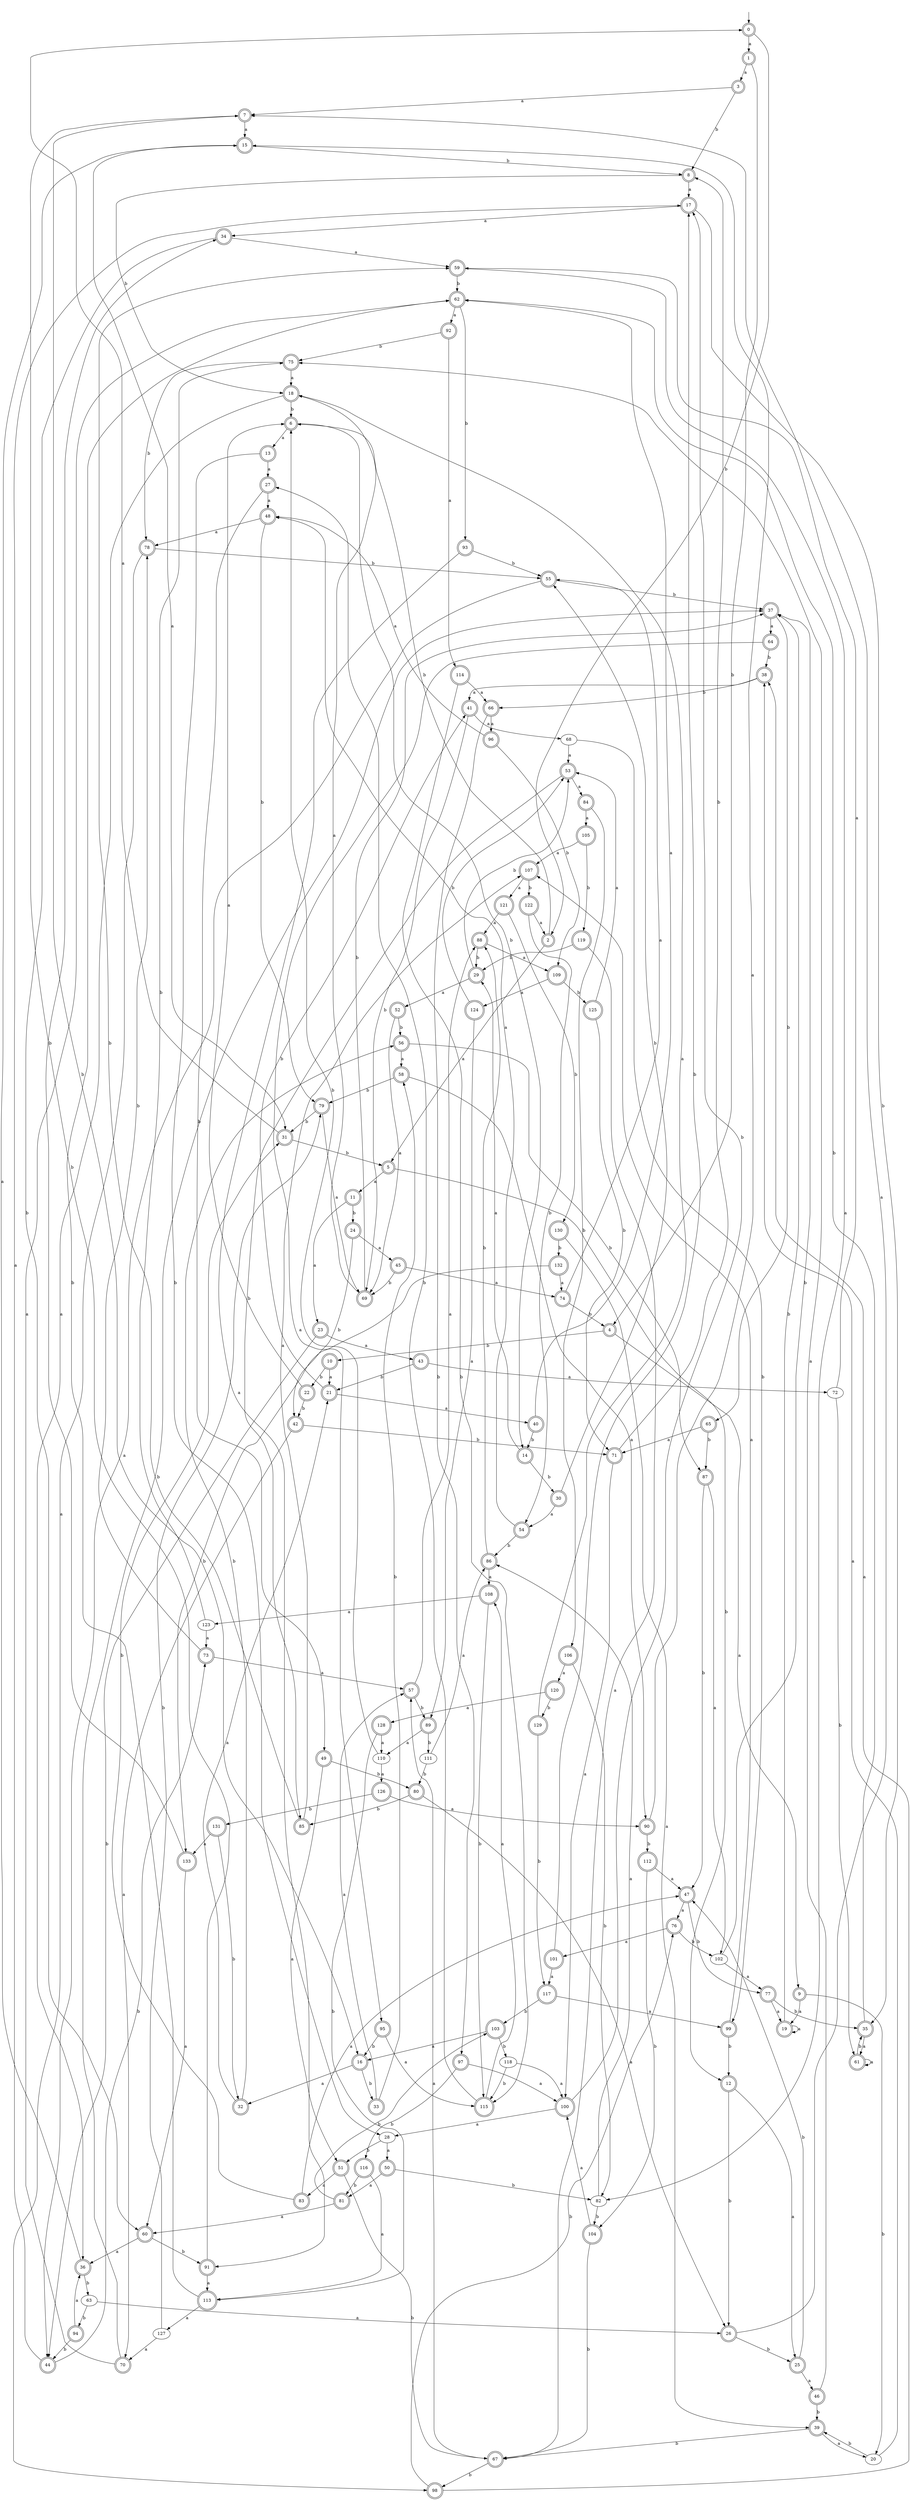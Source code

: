 digraph RandomDFA {
  __start0 [label="", shape=none];
  __start0 -> 0 [label=""];
  0 [shape=circle] [shape=doublecircle]
  0 -> 1 [label="a"]
  0 -> 2 [label="b"]
  1 [shape=doublecircle]
  1 -> 3 [label="a"]
  1 -> 4 [label="b"]
  2 [shape=doublecircle]
  2 -> 5 [label="a"]
  2 -> 6 [label="b"]
  3 [shape=doublecircle]
  3 -> 7 [label="a"]
  3 -> 8 [label="b"]
  4 [shape=doublecircle]
  4 -> 9 [label="a"]
  4 -> 10 [label="b"]
  5 [shape=doublecircle]
  5 -> 11 [label="a"]
  5 -> 12 [label="b"]
  6 [shape=doublecircle]
  6 -> 13 [label="a"]
  6 -> 14 [label="b"]
  7 [shape=doublecircle]
  7 -> 15 [label="a"]
  7 -> 16 [label="b"]
  8 [shape=doublecircle]
  8 -> 17 [label="a"]
  8 -> 18 [label="b"]
  9 [shape=doublecircle]
  9 -> 19 [label="a"]
  9 -> 20 [label="b"]
  10 [shape=doublecircle]
  10 -> 21 [label="a"]
  10 -> 22 [label="b"]
  11 [shape=doublecircle]
  11 -> 23 [label="a"]
  11 -> 24 [label="b"]
  12 [shape=doublecircle]
  12 -> 25 [label="a"]
  12 -> 26 [label="b"]
  13 [shape=doublecircle]
  13 -> 27 [label="a"]
  13 -> 28 [label="b"]
  14 [shape=doublecircle]
  14 -> 29 [label="a"]
  14 -> 30 [label="b"]
  15 [shape=doublecircle]
  15 -> 31 [label="a"]
  15 -> 8 [label="b"]
  16 [shape=doublecircle]
  16 -> 32 [label="a"]
  16 -> 33 [label="b"]
  17 [shape=doublecircle]
  17 -> 34 [label="a"]
  17 -> 35 [label="b"]
  18 [shape=doublecircle]
  18 -> 36 [label="a"]
  18 -> 6 [label="b"]
  19 [shape=doublecircle]
  19 -> 19 [label="a"]
  19 -> 37 [label="b"]
  20
  20 -> 38 [label="a"]
  20 -> 39 [label="b"]
  21 [shape=doublecircle]
  21 -> 40 [label="a"]
  21 -> 41 [label="b"]
  22 [shape=doublecircle]
  22 -> 6 [label="a"]
  22 -> 42 [label="b"]
  23 [shape=doublecircle]
  23 -> 43 [label="a"]
  23 -> 44 [label="b"]
  24 [shape=doublecircle]
  24 -> 45 [label="a"]
  24 -> 42 [label="b"]
  25 [shape=doublecircle]
  25 -> 46 [label="a"]
  25 -> 47 [label="b"]
  26 [shape=doublecircle]
  26 -> 7 [label="a"]
  26 -> 25 [label="b"]
  27 [shape=doublecircle]
  27 -> 48 [label="a"]
  27 -> 49 [label="b"]
  28
  28 -> 50 [label="a"]
  28 -> 51 [label="b"]
  29 [shape=doublecircle]
  29 -> 52 [label="a"]
  29 -> 53 [label="b"]
  30 [shape=doublecircle]
  30 -> 54 [label="a"]
  30 -> 55 [label="b"]
  31 [shape=doublecircle]
  31 -> 0 [label="a"]
  31 -> 5 [label="b"]
  32 [shape=doublecircle]
  32 -> 21 [label="a"]
  32 -> 56 [label="b"]
  33 [shape=doublecircle]
  33 -> 57 [label="a"]
  33 -> 58 [label="b"]
  34 [shape=doublecircle]
  34 -> 59 [label="a"]
  34 -> 60 [label="b"]
  35 [shape=doublecircle]
  35 -> 61 [label="a"]
  35 -> 62 [label="b"]
  36 [shape=doublecircle]
  36 -> 15 [label="a"]
  36 -> 63 [label="b"]
  37 [shape=doublecircle]
  37 -> 64 [label="a"]
  37 -> 65 [label="b"]
  38 [shape=doublecircle]
  38 -> 41 [label="a"]
  38 -> 66 [label="b"]
  39 [shape=doublecircle]
  39 -> 20 [label="a"]
  39 -> 67 [label="b"]
  40 [shape=doublecircle]
  40 -> 62 [label="a"]
  40 -> 14 [label="b"]
  41 [shape=doublecircle]
  41 -> 68 [label="a"]
  41 -> 69 [label="b"]
  42 [shape=doublecircle]
  42 -> 70 [label="a"]
  42 -> 71 [label="b"]
  43 [shape=doublecircle]
  43 -> 72 [label="a"]
  43 -> 21 [label="b"]
  44 [shape=doublecircle]
  44 -> 17 [label="a"]
  44 -> 73 [label="b"]
  45 [shape=doublecircle]
  45 -> 74 [label="a"]
  45 -> 69 [label="b"]
  46 [shape=doublecircle]
  46 -> 75 [label="a"]
  46 -> 39 [label="b"]
  47 [shape=doublecircle]
  47 -> 76 [label="a"]
  47 -> 77 [label="b"]
  48 [shape=doublecircle]
  48 -> 78 [label="a"]
  48 -> 79 [label="b"]
  49 [shape=doublecircle]
  49 -> 51 [label="a"]
  49 -> 80 [label="b"]
  50 [shape=doublecircle]
  50 -> 81 [label="a"]
  50 -> 82 [label="b"]
  51 [shape=doublecircle]
  51 -> 83 [label="a"]
  51 -> 67 [label="b"]
  52 [shape=doublecircle]
  52 -> 69 [label="a"]
  52 -> 56 [label="b"]
  53 [shape=doublecircle]
  53 -> 84 [label="a"]
  53 -> 85 [label="b"]
  54 [shape=doublecircle]
  54 -> 48 [label="a"]
  54 -> 86 [label="b"]
  55 [shape=doublecircle]
  55 -> 44 [label="a"]
  55 -> 37 [label="b"]
  56 [shape=doublecircle]
  56 -> 58 [label="a"]
  56 -> 87 [label="b"]
  57 [shape=doublecircle]
  57 -> 88 [label="a"]
  57 -> 89 [label="b"]
  58 [shape=doublecircle]
  58 -> 90 [label="a"]
  58 -> 79 [label="b"]
  59 [shape=doublecircle]
  59 -> 82 [label="a"]
  59 -> 62 [label="b"]
  60 [shape=doublecircle]
  60 -> 36 [label="a"]
  60 -> 91 [label="b"]
  61 [shape=doublecircle]
  61 -> 61 [label="a"]
  61 -> 35 [label="b"]
  62 [shape=doublecircle]
  62 -> 92 [label="a"]
  62 -> 93 [label="b"]
  63
  63 -> 26 [label="a"]
  63 -> 94 [label="b"]
  64 [shape=doublecircle]
  64 -> 95 [label="a"]
  64 -> 38 [label="b"]
  65 [shape=doublecircle]
  65 -> 71 [label="a"]
  65 -> 87 [label="b"]
  66 [shape=doublecircle]
  66 -> 96 [label="a"]
  66 -> 97 [label="b"]
  67 [shape=doublecircle]
  67 -> 57 [label="a"]
  67 -> 98 [label="b"]
  68
  68 -> 53 [label="a"]
  68 -> 99 [label="b"]
  69 [shape=doublecircle]
  69 -> 18 [label="a"]
  69 -> 37 [label="b"]
  70 [shape=doublecircle]
  70 -> 62 [label="a"]
  70 -> 37 [label="b"]
  71 [shape=doublecircle]
  71 -> 100 [label="a"]
  71 -> 8 [label="b"]
  72
  72 -> 59 [label="a"]
  72 -> 61 [label="b"]
  73 [shape=doublecircle]
  73 -> 57 [label="a"]
  73 -> 78 [label="b"]
  74 [shape=doublecircle]
  74 -> 55 [label="a"]
  74 -> 4 [label="b"]
  75 [shape=doublecircle]
  75 -> 18 [label="a"]
  75 -> 78 [label="b"]
  76 [shape=doublecircle]
  76 -> 101 [label="a"]
  76 -> 102 [label="b"]
  77 [shape=doublecircle]
  77 -> 19 [label="a"]
  77 -> 35 [label="b"]
  78 [shape=doublecircle]
  78 -> 98 [label="a"]
  78 -> 55 [label="b"]
  79 [shape=doublecircle]
  79 -> 69 [label="a"]
  79 -> 31 [label="b"]
  80 [shape=doublecircle]
  80 -> 26 [label="a"]
  80 -> 85 [label="b"]
  81 [shape=doublecircle]
  81 -> 60 [label="a"]
  81 -> 103 [label="b"]
  82
  82 -> 86 [label="a"]
  82 -> 104 [label="b"]
  83 [shape=doublecircle]
  83 -> 47 [label="a"]
  83 -> 31 [label="b"]
  84 [shape=doublecircle]
  84 -> 105 [label="a"]
  84 -> 106 [label="b"]
  85 [shape=doublecircle]
  85 -> 107 [label="a"]
  85 -> 59 [label="b"]
  86 [shape=doublecircle]
  86 -> 108 [label="a"]
  86 -> 88 [label="b"]
  87 [shape=doublecircle]
  87 -> 102 [label="a"]
  87 -> 47 [label="b"]
  88 [shape=doublecircle]
  88 -> 109 [label="a"]
  88 -> 29 [label="b"]
  89 [shape=doublecircle]
  89 -> 110 [label="a"]
  89 -> 111 [label="b"]
  90 [shape=doublecircle]
  90 -> 15 [label="a"]
  90 -> 112 [label="b"]
  91 [shape=doublecircle]
  91 -> 113 [label="a"]
  91 -> 7 [label="b"]
  92 [shape=doublecircle]
  92 -> 114 [label="a"]
  92 -> 75 [label="b"]
  93 [shape=doublecircle]
  93 -> 91 [label="a"]
  93 -> 55 [label="b"]
  94 [shape=doublecircle]
  94 -> 36 [label="a"]
  94 -> 44 [label="b"]
  95 [shape=doublecircle]
  95 -> 115 [label="a"]
  95 -> 16 [label="b"]
  96 [shape=doublecircle]
  96 -> 48 [label="a"]
  96 -> 109 [label="b"]
  97 [shape=doublecircle]
  97 -> 100 [label="a"]
  97 -> 116 [label="b"]
  98 [shape=doublecircle]
  98 -> 38 [label="a"]
  98 -> 76 [label="b"]
  99 [shape=doublecircle]
  99 -> 107 [label="a"]
  99 -> 12 [label="b"]
  100 [shape=doublecircle]
  100 -> 28 [label="a"]
  100 -> 17 [label="b"]
  101 [shape=doublecircle]
  101 -> 117 [label="a"]
  101 -> 17 [label="b"]
  102
  102 -> 77 [label="a"]
  102 -> 37 [label="b"]
  103 [shape=doublecircle]
  103 -> 16 [label="a"]
  103 -> 118 [label="b"]
  104 [shape=doublecircle]
  104 -> 100 [label="a"]
  104 -> 67 [label="b"]
  105 [shape=doublecircle]
  105 -> 107 [label="a"]
  105 -> 119 [label="b"]
  106 [shape=doublecircle]
  106 -> 120 [label="a"]
  106 -> 82 [label="b"]
  107 [shape=doublecircle]
  107 -> 121 [label="a"]
  107 -> 122 [label="b"]
  108 [shape=doublecircle]
  108 -> 123 [label="a"]
  108 -> 115 [label="b"]
  109 [shape=doublecircle]
  109 -> 124 [label="a"]
  109 -> 125 [label="b"]
  110
  110 -> 126 [label="a"]
  110 -> 6 [label="b"]
  111
  111 -> 86 [label="a"]
  111 -> 80 [label="b"]
  112 [shape=doublecircle]
  112 -> 47 [label="a"]
  112 -> 104 [label="b"]
  113 [shape=doublecircle]
  113 -> 127 [label="a"]
  113 -> 62 [label="b"]
  114 [shape=doublecircle]
  114 -> 66 [label="a"]
  114 -> 115 [label="b"]
  115 [shape=doublecircle]
  115 -> 108 [label="a"]
  115 -> 27 [label="b"]
  116 [shape=doublecircle]
  116 -> 113 [label="a"]
  116 -> 81 [label="b"]
  117 [shape=doublecircle]
  117 -> 99 [label="a"]
  117 -> 103 [label="b"]
  118
  118 -> 100 [label="a"]
  118 -> 115 [label="b"]
  119 [shape=doublecircle]
  119 -> 67 [label="a"]
  119 -> 29 [label="b"]
  120 [shape=doublecircle]
  120 -> 128 [label="a"]
  120 -> 129 [label="b"]
  121 [shape=doublecircle]
  121 -> 88 [label="a"]
  121 -> 130 [label="b"]
  122 [shape=doublecircle]
  122 -> 2 [label="a"]
  122 -> 54 [label="b"]
  123
  123 -> 73 [label="a"]
  123 -> 75 [label="b"]
  124 [shape=doublecircle]
  124 -> 89 [label="a"]
  124 -> 53 [label="b"]
  125 [shape=doublecircle]
  125 -> 53 [label="a"]
  125 -> 71 [label="b"]
  126 [shape=doublecircle]
  126 -> 90 [label="a"]
  126 -> 131 [label="b"]
  127
  127 -> 70 [label="a"]
  127 -> 79 [label="b"]
  128 [shape=doublecircle]
  128 -> 110 [label="a"]
  128 -> 113 [label="b"]
  129 [shape=doublecircle]
  129 -> 18 [label="a"]
  129 -> 117 [label="b"]
  130 [shape=doublecircle]
  130 -> 39 [label="a"]
  130 -> 132 [label="b"]
  131 [shape=doublecircle]
  131 -> 133 [label="a"]
  131 -> 32 [label="b"]
  132 [shape=doublecircle]
  132 -> 74 [label="a"]
  132 -> 133 [label="b"]
  133 [shape=doublecircle]
  133 -> 60 [label="a"]
  133 -> 34 [label="b"]
}
